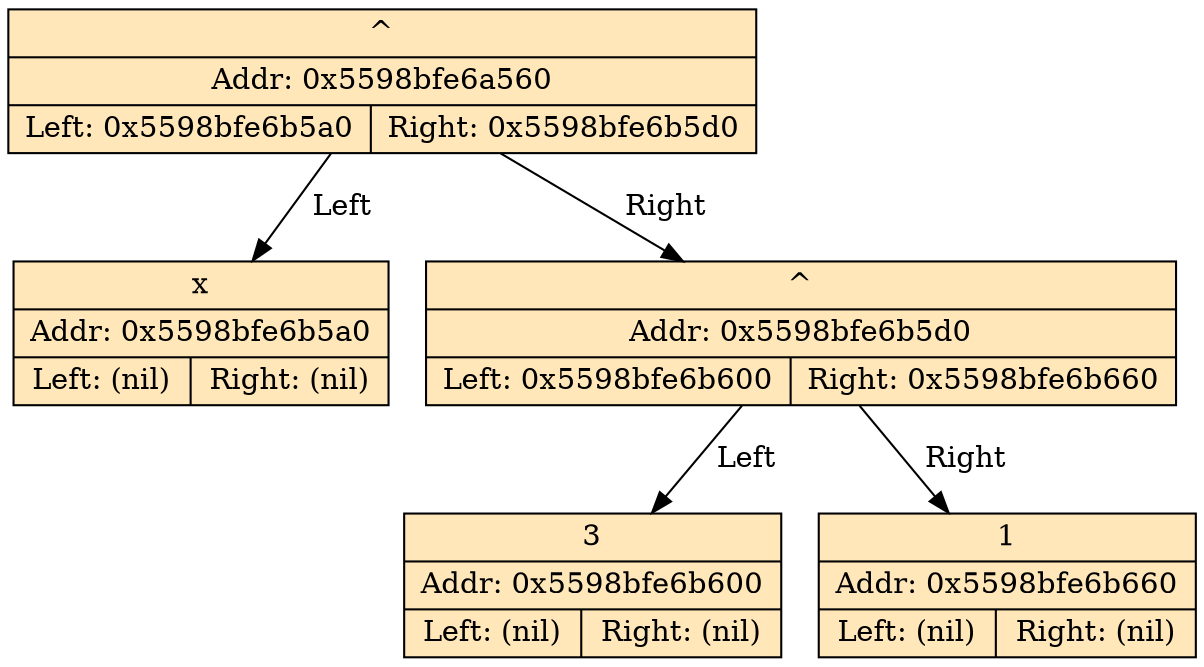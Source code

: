 digraph 
{
-1075403424 [shape=record, fillcolor = wheat1, style = filled, label = " {^ | Addr: 0x5598bfe6a560 | {Left: 0x5598bfe6b5a0 | Right: 0x5598bfe6b5d0 }}" ] 
-1075403424 -> -1075399264 [label = " Left "]; 
-1075399264 [shape=record, fillcolor = wheat1, style = filled, label = " {x | Addr: 0x5598bfe6b5a0 | {Left: (nil) | Right: (nil) }}" ] 
-1075403424 -> -1075399216 [label = " Right "]; 
-1075399216 [shape=record, fillcolor = wheat1, style = filled, label = " {^ | Addr: 0x5598bfe6b5d0 | {Left: 0x5598bfe6b600 | Right: 0x5598bfe6b660 }}" ] 
-1075399216 -> -1075399168 [label = " Left "]; 
-1075399168 [shape=record, fillcolor = wheat1, style = filled, label = " {3 | Addr: 0x5598bfe6b600 | {Left: (nil) | Right: (nil) }}" ] 
-1075399216 -> -1075399072 [label = " Right "]; 
-1075399072 [shape=record, fillcolor = wheat1, style = filled, label = " {1 | Addr: 0x5598bfe6b660 | {Left: (nil) | Right: (nil) }}" ] 
}